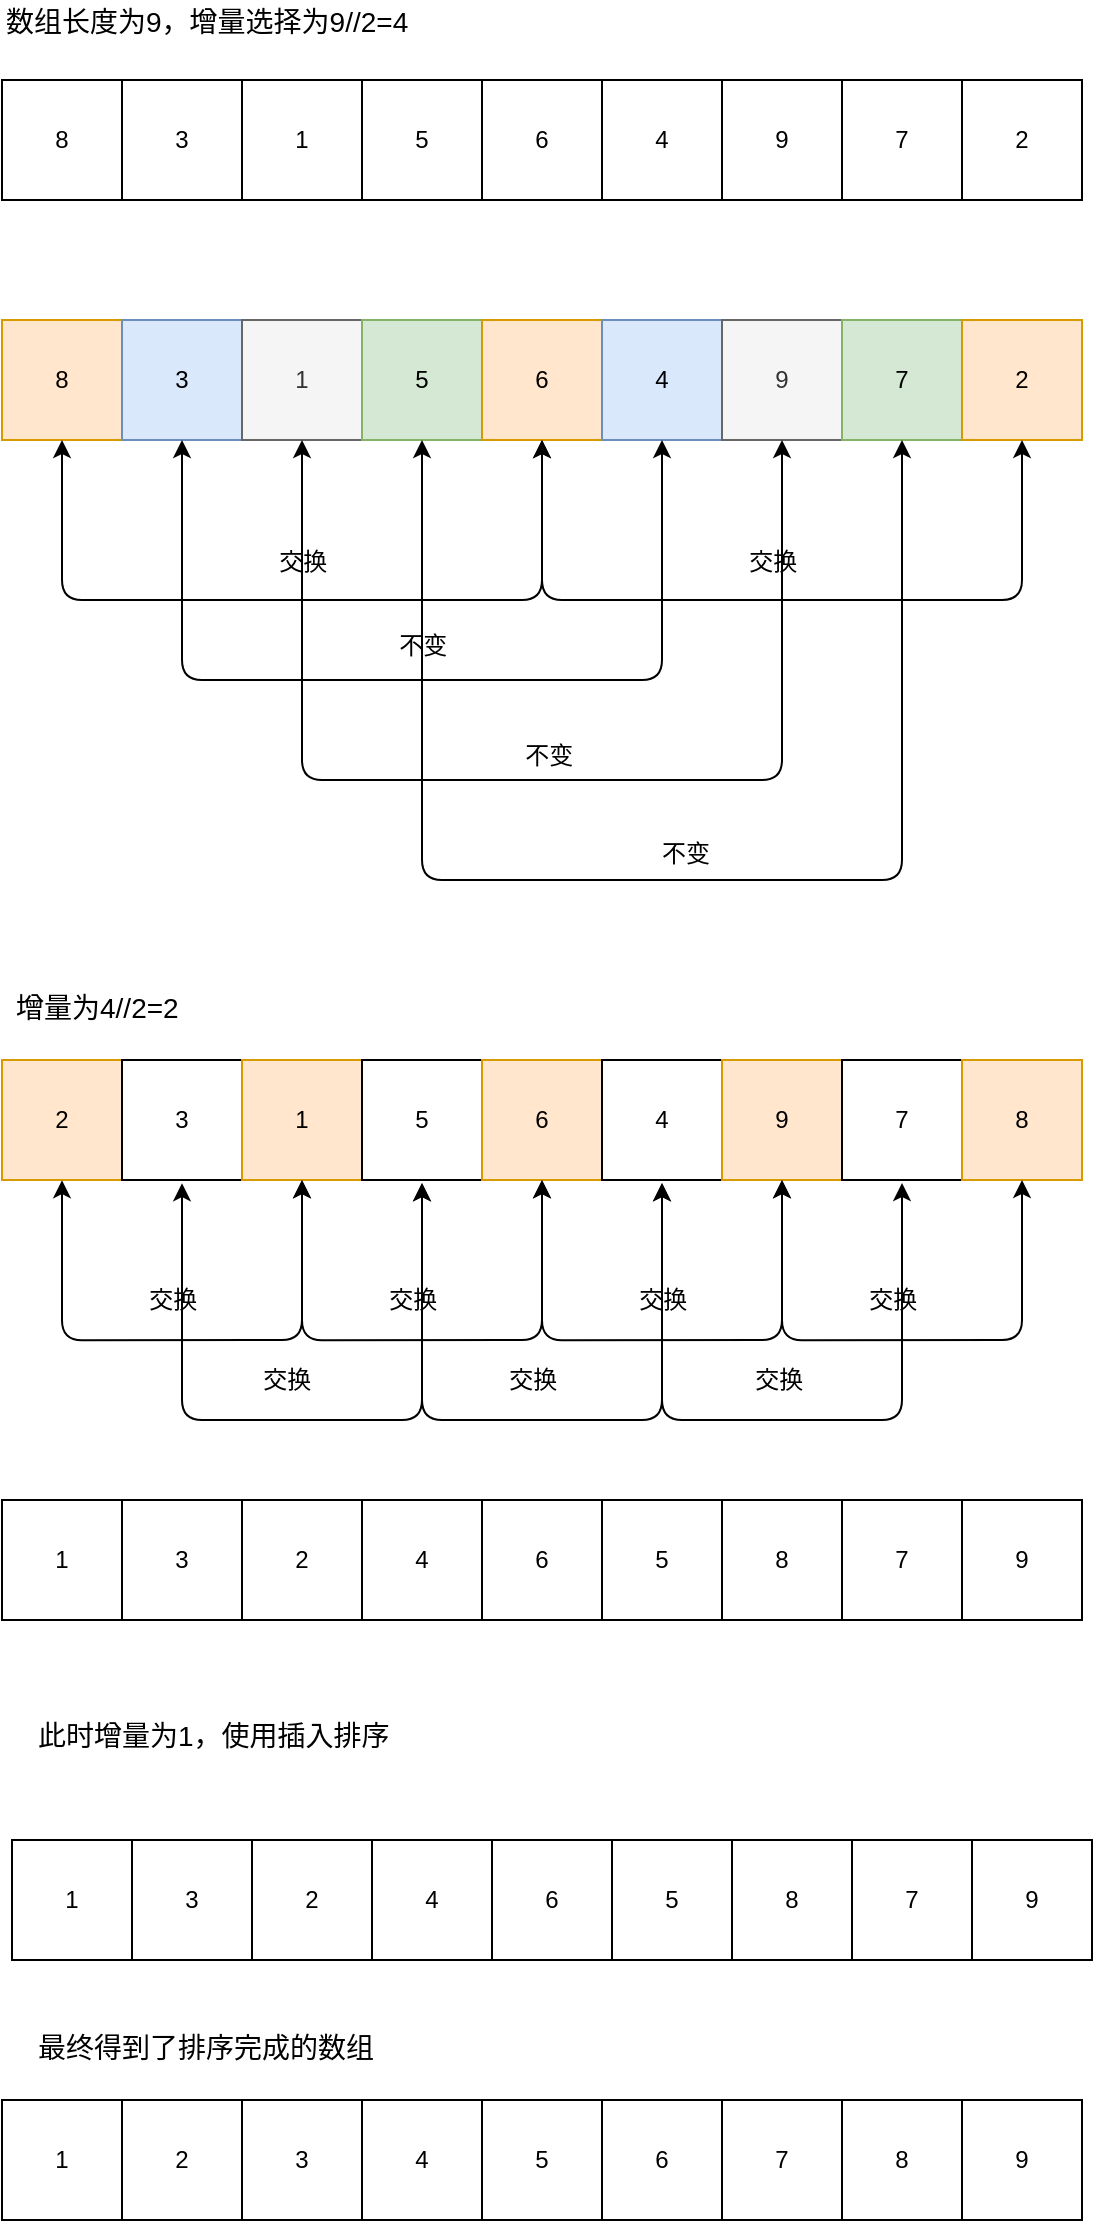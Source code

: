 <mxfile version="11.1.4" type="device"><diagram id="1LTkyoveBsSfEUPn49bz" name="第 1 页"><mxGraphModel dx="1028" dy="595" grid="1" gridSize="10" guides="1" tooltips="1" connect="1" arrows="1" fold="1" page="1" pageScale="1" pageWidth="827" pageHeight="1169" math="0" shadow="0"><root><mxCell id="0"/><mxCell id="1" parent="0"/><mxCell id="huNA_abD3WtsfqzyFJO5-1" value="8" style="rounded=0;whiteSpace=wrap;html=1;" parent="1" vertex="1"><mxGeometry x="110" y="70" width="60" height="60" as="geometry"/></mxCell><mxCell id="huNA_abD3WtsfqzyFJO5-2" value="3" style="rounded=0;whiteSpace=wrap;html=1;" parent="1" vertex="1"><mxGeometry x="170" y="70" width="60" height="60" as="geometry"/></mxCell><mxCell id="huNA_abD3WtsfqzyFJO5-3" value="1" style="rounded=0;whiteSpace=wrap;html=1;" parent="1" vertex="1"><mxGeometry x="230" y="70" width="60" height="60" as="geometry"/></mxCell><mxCell id="huNA_abD3WtsfqzyFJO5-4" value="5" style="rounded=0;whiteSpace=wrap;html=1;" parent="1" vertex="1"><mxGeometry x="290" y="70" width="60" height="60" as="geometry"/></mxCell><mxCell id="huNA_abD3WtsfqzyFJO5-5" value="6" style="rounded=0;whiteSpace=wrap;html=1;" parent="1" vertex="1"><mxGeometry x="350" y="70" width="60" height="60" as="geometry"/></mxCell><mxCell id="huNA_abD3WtsfqzyFJO5-6" value="4" style="rounded=0;whiteSpace=wrap;html=1;" parent="1" vertex="1"><mxGeometry x="410" y="70" width="60" height="60" as="geometry"/></mxCell><mxCell id="huNA_abD3WtsfqzyFJO5-7" value="9" style="rounded=0;whiteSpace=wrap;html=1;" parent="1" vertex="1"><mxGeometry x="470" y="70" width="60" height="60" as="geometry"/></mxCell><mxCell id="huNA_abD3WtsfqzyFJO5-8" value="7" style="rounded=0;whiteSpace=wrap;html=1;" parent="1" vertex="1"><mxGeometry x="530" y="70" width="60" height="60" as="geometry"/></mxCell><mxCell id="huNA_abD3WtsfqzyFJO5-9" value="2" style="rounded=0;whiteSpace=wrap;html=1;" parent="1" vertex="1"><mxGeometry x="590" y="70" width="60" height="60" as="geometry"/></mxCell><mxCell id="huNA_abD3WtsfqzyFJO5-10" value="&lt;font style=&quot;font-size: 14px&quot;&gt;数组长度为9，增量选择为9//2=4&lt;/font&gt;" style="text;html=1;resizable=0;points=[];autosize=1;align=left;verticalAlign=top;spacingTop=-4;" parent="1" vertex="1"><mxGeometry x="110" y="30" width="220" height="20" as="geometry"/></mxCell><mxCell id="huNA_abD3WtsfqzyFJO5-11" value="8" style="rounded=0;whiteSpace=wrap;html=1;fillColor=#ffe6cc;strokeColor=#d79b00;" parent="1" vertex="1"><mxGeometry x="110" y="190" width="60" height="60" as="geometry"/></mxCell><mxCell id="huNA_abD3WtsfqzyFJO5-12" value="3" style="rounded=0;whiteSpace=wrap;html=1;fillColor=#dae8fc;strokeColor=#6c8ebf;" parent="1" vertex="1"><mxGeometry x="170" y="190" width="60" height="60" as="geometry"/></mxCell><mxCell id="huNA_abD3WtsfqzyFJO5-13" value="1" style="rounded=0;whiteSpace=wrap;html=1;fillColor=#f5f5f5;strokeColor=#666666;fontColor=#333333;" parent="1" vertex="1"><mxGeometry x="230" y="190" width="60" height="60" as="geometry"/></mxCell><mxCell id="huNA_abD3WtsfqzyFJO5-14" value="5" style="rounded=0;whiteSpace=wrap;html=1;fillColor=#d5e8d4;strokeColor=#82b366;" parent="1" vertex="1"><mxGeometry x="290" y="190" width="60" height="60" as="geometry"/></mxCell><mxCell id="huNA_abD3WtsfqzyFJO5-15" value="6" style="rounded=0;whiteSpace=wrap;html=1;fillColor=#ffe6cc;strokeColor=#d79b00;" parent="1" vertex="1"><mxGeometry x="350" y="190" width="60" height="60" as="geometry"/></mxCell><mxCell id="huNA_abD3WtsfqzyFJO5-16" value="4" style="rounded=0;whiteSpace=wrap;html=1;fillColor=#dae8fc;strokeColor=#6c8ebf;" parent="1" vertex="1"><mxGeometry x="410" y="190" width="60" height="60" as="geometry"/></mxCell><mxCell id="huNA_abD3WtsfqzyFJO5-17" value="9" style="rounded=0;whiteSpace=wrap;html=1;fillColor=#f5f5f5;strokeColor=#666666;fontColor=#333333;" parent="1" vertex="1"><mxGeometry x="470" y="190" width="60" height="60" as="geometry"/></mxCell><mxCell id="huNA_abD3WtsfqzyFJO5-18" value="7" style="rounded=0;whiteSpace=wrap;html=1;fillColor=#d5e8d4;strokeColor=#82b366;" parent="1" vertex="1"><mxGeometry x="530" y="190" width="60" height="60" as="geometry"/></mxCell><mxCell id="huNA_abD3WtsfqzyFJO5-19" value="2" style="rounded=0;whiteSpace=wrap;html=1;fillColor=#ffe6cc;strokeColor=#d79b00;" parent="1" vertex="1"><mxGeometry x="590" y="190" width="60" height="60" as="geometry"/></mxCell><mxCell id="huNA_abD3WtsfqzyFJO5-22" value="" style="endArrow=classic;startArrow=classic;html=1;entryX=0.5;entryY=1;entryDx=0;entryDy=0;" parent="1" target="huNA_abD3WtsfqzyFJO5-15" edge="1"><mxGeometry width="50" height="50" relative="1" as="geometry"><mxPoint x="140" y="250" as="sourcePoint"/><mxPoint x="390" y="330" as="targetPoint"/><Array as="points"><mxPoint x="140" y="330"/><mxPoint x="380" y="330"/><mxPoint x="380" y="280"/></Array></mxGeometry></mxCell><mxCell id="huNA_abD3WtsfqzyFJO5-23" value="&amp;nbsp; 交换" style="text;html=1;resizable=0;points=[];autosize=1;align=left;verticalAlign=top;spacingTop=-4;" parent="1" vertex="1"><mxGeometry x="240" y="301" width="50" height="20" as="geometry"/></mxCell><mxCell id="huNA_abD3WtsfqzyFJO5-24" value="" style="endArrow=classic;startArrow=classic;html=1;entryX=0.5;entryY=1;entryDx=0;entryDy=0;" parent="1" edge="1"><mxGeometry width="50" height="50" relative="1" as="geometry"><mxPoint x="200" y="250" as="sourcePoint"/><mxPoint x="440" y="250" as="targetPoint"/><Array as="points"><mxPoint x="200" y="370"/><mxPoint x="320" y="370"/><mxPoint x="440" y="370"/><mxPoint x="440" y="280"/></Array></mxGeometry></mxCell><mxCell id="huNA_abD3WtsfqzyFJO5-25" value="&amp;nbsp; 不变" style="text;html=1;resizable=0;points=[];autosize=1;align=left;verticalAlign=top;spacingTop=-4;" parent="1" vertex="1"><mxGeometry x="300" y="343" width="50" height="20" as="geometry"/></mxCell><mxCell id="huNA_abD3WtsfqzyFJO5-26" value="" style="endArrow=classic;startArrow=classic;html=1;entryX=0.5;entryY=1;entryDx=0;entryDy=0;" parent="1" edge="1"><mxGeometry width="50" height="50" relative="1" as="geometry"><mxPoint x="260" y="250" as="sourcePoint"/><mxPoint x="500" y="250" as="targetPoint"/><Array as="points"><mxPoint x="260" y="420"/><mxPoint x="380" y="420"/><mxPoint x="500" y="420"/><mxPoint x="500" y="280"/></Array></mxGeometry></mxCell><mxCell id="huNA_abD3WtsfqzyFJO5-27" value="&amp;nbsp; 不变" style="text;html=1;resizable=0;points=[];autosize=1;align=left;verticalAlign=top;spacingTop=-4;" parent="1" vertex="1"><mxGeometry x="363" y="398" width="50" height="20" as="geometry"/></mxCell><mxCell id="huNA_abD3WtsfqzyFJO5-28" value="" style="endArrow=classic;startArrow=classic;html=1;entryX=0.5;entryY=1;entryDx=0;entryDy=0;" parent="1" edge="1"><mxGeometry width="50" height="50" relative="1" as="geometry"><mxPoint x="320" y="250" as="sourcePoint"/><mxPoint x="560" y="250" as="targetPoint"/><Array as="points"><mxPoint x="320" y="470"/><mxPoint x="440" y="470"/><mxPoint x="560" y="470"/><mxPoint x="560" y="280"/></Array></mxGeometry></mxCell><mxCell id="huNA_abD3WtsfqzyFJO5-29" value="不变" style="text;html=1;resizable=0;points=[];autosize=1;align=left;verticalAlign=top;spacingTop=-4;" parent="1" vertex="1"><mxGeometry x="438" y="447" width="40" height="20" as="geometry"/></mxCell><mxCell id="huNA_abD3WtsfqzyFJO5-31" value="2" style="rounded=0;whiteSpace=wrap;html=1;fillColor=#ffe6cc;strokeColor=#d79b00;" parent="1" vertex="1"><mxGeometry x="110" y="560" width="60" height="60" as="geometry"/></mxCell><mxCell id="huNA_abD3WtsfqzyFJO5-32" value="3" style="rounded=0;whiteSpace=wrap;html=1;" parent="1" vertex="1"><mxGeometry x="170" y="560" width="60" height="60" as="geometry"/></mxCell><mxCell id="huNA_abD3WtsfqzyFJO5-33" value="1" style="rounded=0;whiteSpace=wrap;html=1;fillColor=#ffe6cc;strokeColor=#d79b00;" parent="1" vertex="1"><mxGeometry x="230" y="560" width="60" height="60" as="geometry"/></mxCell><mxCell id="huNA_abD3WtsfqzyFJO5-34" value="5" style="rounded=0;whiteSpace=wrap;html=1;" parent="1" vertex="1"><mxGeometry x="290" y="560" width="60" height="60" as="geometry"/></mxCell><mxCell id="huNA_abD3WtsfqzyFJO5-35" value="6" style="rounded=0;whiteSpace=wrap;html=1;fillColor=#ffe6cc;strokeColor=#d79b00;" parent="1" vertex="1"><mxGeometry x="350" y="560" width="60" height="60" as="geometry"/></mxCell><mxCell id="huNA_abD3WtsfqzyFJO5-36" value="4" style="rounded=0;whiteSpace=wrap;html=1;" parent="1" vertex="1"><mxGeometry x="410" y="560" width="60" height="60" as="geometry"/></mxCell><mxCell id="huNA_abD3WtsfqzyFJO5-37" value="9" style="rounded=0;whiteSpace=wrap;html=1;fillColor=#ffe6cc;strokeColor=#d79b00;" parent="1" vertex="1"><mxGeometry x="470" y="560" width="60" height="60" as="geometry"/></mxCell><mxCell id="huNA_abD3WtsfqzyFJO5-38" value="7" style="rounded=0;whiteSpace=wrap;html=1;" parent="1" vertex="1"><mxGeometry x="530" y="560" width="60" height="60" as="geometry"/></mxCell><mxCell id="huNA_abD3WtsfqzyFJO5-39" value="8" style="rounded=0;whiteSpace=wrap;html=1;fillColor=#ffe6cc;strokeColor=#d79b00;" parent="1" vertex="1"><mxGeometry x="590" y="560" width="60" height="60" as="geometry"/></mxCell><mxCell id="huNA_abD3WtsfqzyFJO5-42" value="&lt;font style=&quot;font-size: 14px&quot;&gt;增量为4//2=2&lt;/font&gt;" style="text;html=1;resizable=0;points=[];autosize=1;align=left;verticalAlign=top;spacingTop=-4;" parent="1" vertex="1"><mxGeometry x="115" y="523" width="100" height="20" as="geometry"/></mxCell><mxCell id="huNA_abD3WtsfqzyFJO5-51" value="1" style="rounded=0;whiteSpace=wrap;html=1;" parent="1" vertex="1"><mxGeometry x="110" y="780" width="60" height="60" as="geometry"/></mxCell><mxCell id="huNA_abD3WtsfqzyFJO5-52" value="3" style="rounded=0;whiteSpace=wrap;html=1;" parent="1" vertex="1"><mxGeometry x="170" y="780" width="60" height="60" as="geometry"/></mxCell><mxCell id="huNA_abD3WtsfqzyFJO5-53" value="2" style="rounded=0;whiteSpace=wrap;html=1;" parent="1" vertex="1"><mxGeometry x="230" y="780" width="60" height="60" as="geometry"/></mxCell><mxCell id="huNA_abD3WtsfqzyFJO5-54" value="4" style="rounded=0;whiteSpace=wrap;html=1;" parent="1" vertex="1"><mxGeometry x="290" y="780" width="60" height="60" as="geometry"/></mxCell><mxCell id="huNA_abD3WtsfqzyFJO5-55" value="6" style="rounded=0;whiteSpace=wrap;html=1;" parent="1" vertex="1"><mxGeometry x="350" y="780" width="60" height="60" as="geometry"/></mxCell><mxCell id="huNA_abD3WtsfqzyFJO5-56" value="5" style="rounded=0;whiteSpace=wrap;html=1;" parent="1" vertex="1"><mxGeometry x="410" y="780" width="60" height="60" as="geometry"/></mxCell><mxCell id="huNA_abD3WtsfqzyFJO5-57" value="8" style="rounded=0;whiteSpace=wrap;html=1;" parent="1" vertex="1"><mxGeometry x="470" y="780" width="60" height="60" as="geometry"/></mxCell><mxCell id="huNA_abD3WtsfqzyFJO5-58" value="7" style="rounded=0;whiteSpace=wrap;html=1;" parent="1" vertex="1"><mxGeometry x="530" y="780" width="60" height="60" as="geometry"/></mxCell><mxCell id="huNA_abD3WtsfqzyFJO5-59" value="9" style="rounded=0;whiteSpace=wrap;html=1;" parent="1" vertex="1"><mxGeometry x="590" y="780" width="60" height="60" as="geometry"/></mxCell><mxCell id="huNA_abD3WtsfqzyFJO5-69" value="&lt;font style=&quot;font-size: 14px&quot;&gt;此时增量为1，使用插入排序&lt;/font&gt;" style="text;html=1;resizable=0;points=[];autosize=1;align=left;verticalAlign=top;spacingTop=-4;" parent="1" vertex="1"><mxGeometry x="126" y="887" width="190" height="20" as="geometry"/></mxCell><mxCell id="huNA_abD3WtsfqzyFJO5-70" value="1" style="rounded=0;whiteSpace=wrap;html=1;" parent="1" vertex="1"><mxGeometry x="110" y="1080" width="60" height="60" as="geometry"/></mxCell><mxCell id="huNA_abD3WtsfqzyFJO5-71" value="2" style="rounded=0;whiteSpace=wrap;html=1;" parent="1" vertex="1"><mxGeometry x="170" y="1080" width="60" height="60" as="geometry"/></mxCell><mxCell id="huNA_abD3WtsfqzyFJO5-72" value="3" style="rounded=0;whiteSpace=wrap;html=1;" parent="1" vertex="1"><mxGeometry x="230" y="1080" width="60" height="60" as="geometry"/></mxCell><mxCell id="huNA_abD3WtsfqzyFJO5-73" value="4" style="rounded=0;whiteSpace=wrap;html=1;" parent="1" vertex="1"><mxGeometry x="290" y="1080" width="60" height="60" as="geometry"/></mxCell><mxCell id="huNA_abD3WtsfqzyFJO5-74" value="5" style="rounded=0;whiteSpace=wrap;html=1;" parent="1" vertex="1"><mxGeometry x="350" y="1080" width="60" height="60" as="geometry"/></mxCell><mxCell id="huNA_abD3WtsfqzyFJO5-75" value="6" style="rounded=0;whiteSpace=wrap;html=1;" parent="1" vertex="1"><mxGeometry x="410" y="1080" width="60" height="60" as="geometry"/></mxCell><mxCell id="huNA_abD3WtsfqzyFJO5-76" value="7" style="rounded=0;whiteSpace=wrap;html=1;" parent="1" vertex="1"><mxGeometry x="470" y="1080" width="60" height="60" as="geometry"/></mxCell><mxCell id="huNA_abD3WtsfqzyFJO5-77" value="8" style="rounded=0;whiteSpace=wrap;html=1;" parent="1" vertex="1"><mxGeometry x="530" y="1080" width="60" height="60" as="geometry"/></mxCell><mxCell id="huNA_abD3WtsfqzyFJO5-78" value="9" style="rounded=0;whiteSpace=wrap;html=1;" parent="1" vertex="1"><mxGeometry x="590" y="1080" width="60" height="60" as="geometry"/></mxCell><mxCell id="huNA_abD3WtsfqzyFJO5-79" value="&lt;font style=&quot;font-size: 14px&quot;&gt;最终得到了排序完成的数组&lt;/font&gt;" style="text;html=1;resizable=0;points=[];autosize=1;align=left;verticalAlign=top;spacingTop=-4;" parent="1" vertex="1"><mxGeometry x="126" y="1043" width="180" height="20" as="geometry"/></mxCell><mxCell id="T6BjQvrOPAVA3Yjyp849-1" value="" style="endArrow=classic;startArrow=classic;html=1;exitX=0.5;exitY=1;exitDx=0;exitDy=0;entryX=0.5;entryY=1;entryDx=0;entryDy=0;" edge="1" parent="1" source="huNA_abD3WtsfqzyFJO5-15" target="huNA_abD3WtsfqzyFJO5-19"><mxGeometry width="50" height="50" relative="1" as="geometry"><mxPoint x="600" y="380" as="sourcePoint"/><mxPoint x="650" y="330" as="targetPoint"/><Array as="points"><mxPoint x="380" y="330"/><mxPoint x="470" y="330"/><mxPoint x="620" y="330"/></Array></mxGeometry></mxCell><mxCell id="T6BjQvrOPAVA3Yjyp849-2" value="&amp;nbsp; 交换" style="text;html=1;resizable=0;points=[];autosize=1;align=left;verticalAlign=top;spacingTop=-4;" vertex="1" parent="1"><mxGeometry x="475" y="301" width="50" height="20" as="geometry"/></mxCell><mxCell id="T6BjQvrOPAVA3Yjyp849-3" value="" style="endArrow=classic;startArrow=classic;html=1;entryX=0.5;entryY=1;entryDx=0;entryDy=0;" edge="1" parent="1" target="huNA_abD3WtsfqzyFJO5-33"><mxGeometry width="50" height="50" relative="1" as="geometry"><mxPoint x="140" y="620.1" as="sourcePoint"/><mxPoint x="380" y="620.1" as="targetPoint"/><Array as="points"><mxPoint x="140" y="700.1"/><mxPoint x="260" y="700"/><mxPoint x="260" y="650"/></Array></mxGeometry></mxCell><mxCell id="T6BjQvrOPAVA3Yjyp849-4" value="" style="endArrow=classic;startArrow=classic;html=1;entryX=0.5;entryY=1;entryDx=0;entryDy=0;" edge="1" parent="1"><mxGeometry width="50" height="50" relative="1" as="geometry"><mxPoint x="260" y="620.1" as="sourcePoint"/><mxPoint x="380" y="620" as="targetPoint"/><Array as="points"><mxPoint x="260" y="700.1"/><mxPoint x="380" y="700"/><mxPoint x="380" y="650"/></Array></mxGeometry></mxCell><mxCell id="T6BjQvrOPAVA3Yjyp849-5" value="" style="endArrow=classic;startArrow=classic;html=1;entryX=0.5;entryY=1;entryDx=0;entryDy=0;" edge="1" parent="1"><mxGeometry width="50" height="50" relative="1" as="geometry"><mxPoint x="500" y="620.1" as="sourcePoint"/><mxPoint x="620" y="620" as="targetPoint"/><Array as="points"><mxPoint x="500" y="700.1"/><mxPoint x="620" y="700"/><mxPoint x="620" y="650"/></Array></mxGeometry></mxCell><mxCell id="T6BjQvrOPAVA3Yjyp849-6" value="" style="endArrow=classic;startArrow=classic;html=1;entryX=0.5;entryY=1;entryDx=0;entryDy=0;" edge="1" parent="1"><mxGeometry width="50" height="50" relative="1" as="geometry"><mxPoint x="380" y="620.1" as="sourcePoint"/><mxPoint x="500" y="620" as="targetPoint"/><Array as="points"><mxPoint x="380" y="700.1"/><mxPoint x="500" y="700"/><mxPoint x="500" y="650"/></Array></mxGeometry></mxCell><mxCell id="T6BjQvrOPAVA3Yjyp849-11" value="&amp;nbsp; 交换" style="text;html=1;resizable=0;points=[];autosize=1;align=left;verticalAlign=top;spacingTop=-4;" vertex="1" parent="1"><mxGeometry x="420" y="670" width="50" height="20" as="geometry"/></mxCell><mxCell id="T6BjQvrOPAVA3Yjyp849-12" value="&amp;nbsp; 交换" style="text;html=1;resizable=0;points=[];autosize=1;align=left;verticalAlign=top;spacingTop=-4;" vertex="1" parent="1"><mxGeometry x="535" y="670" width="50" height="20" as="geometry"/></mxCell><mxCell id="T6BjQvrOPAVA3Yjyp849-13" value="&amp;nbsp; 交换" style="text;html=1;resizable=0;points=[];autosize=1;align=left;verticalAlign=top;spacingTop=-4;" vertex="1" parent="1"><mxGeometry x="295" y="670" width="50" height="20" as="geometry"/></mxCell><mxCell id="T6BjQvrOPAVA3Yjyp849-14" value="&amp;nbsp; 交换" style="text;html=1;resizable=0;points=[];autosize=1;align=left;verticalAlign=top;spacingTop=-4;" vertex="1" parent="1"><mxGeometry x="175" y="670" width="50" height="20" as="geometry"/></mxCell><mxCell id="T6BjQvrOPAVA3Yjyp849-15" value="" style="endArrow=classic;startArrow=classic;html=1;entryX=0.5;entryY=1;entryDx=0;entryDy=0;" edge="1" parent="1"><mxGeometry width="50" height="50" relative="1" as="geometry"><mxPoint x="200" y="621.6" as="sourcePoint"/><mxPoint x="320" y="621.5" as="targetPoint"/><Array as="points"><mxPoint x="200" y="740"/><mxPoint x="260" y="740"/><mxPoint x="320" y="740"/><mxPoint x="320" y="651.5"/></Array></mxGeometry></mxCell><mxCell id="T6BjQvrOPAVA3Yjyp849-16" value="" style="endArrow=classic;startArrow=classic;html=1;entryX=0.5;entryY=1;entryDx=0;entryDy=0;" edge="1" parent="1"><mxGeometry width="50" height="50" relative="1" as="geometry"><mxPoint x="320" y="621.6" as="sourcePoint"/><mxPoint x="440" y="621.5" as="targetPoint"/><Array as="points"><mxPoint x="320" y="740"/><mxPoint x="380" y="740"/><mxPoint x="440" y="740"/><mxPoint x="440" y="651.5"/></Array></mxGeometry></mxCell><mxCell id="T6BjQvrOPAVA3Yjyp849-18" value="" style="endArrow=classic;startArrow=classic;html=1;entryX=0.5;entryY=1;entryDx=0;entryDy=0;" edge="1" parent="1"><mxGeometry width="50" height="50" relative="1" as="geometry"><mxPoint x="440" y="621.6" as="sourcePoint"/><mxPoint x="560" y="621.5" as="targetPoint"/><Array as="points"><mxPoint x="440" y="740"/><mxPoint x="560" y="740"/><mxPoint x="560" y="651.5"/></Array></mxGeometry></mxCell><mxCell id="T6BjQvrOPAVA3Yjyp849-19" value="&amp;nbsp; 交换" style="text;html=1;resizable=0;points=[];autosize=1;align=left;verticalAlign=top;spacingTop=-4;" vertex="1" parent="1"><mxGeometry x="478" y="710" width="50" height="20" as="geometry"/></mxCell><mxCell id="T6BjQvrOPAVA3Yjyp849-21" value="&amp;nbsp; 交换" style="text;html=1;resizable=0;points=[];autosize=1;align=left;verticalAlign=top;spacingTop=-4;" vertex="1" parent="1"><mxGeometry x="355" y="710" width="50" height="20" as="geometry"/></mxCell><mxCell id="T6BjQvrOPAVA3Yjyp849-22" value="&amp;nbsp; 交换" style="text;html=1;resizable=0;points=[];autosize=1;align=left;verticalAlign=top;spacingTop=-4;" vertex="1" parent="1"><mxGeometry x="232" y="710" width="50" height="20" as="geometry"/></mxCell><mxCell id="T6BjQvrOPAVA3Yjyp849-24" value="1" style="rounded=0;whiteSpace=wrap;html=1;" vertex="1" parent="1"><mxGeometry x="115" y="950" width="60" height="60" as="geometry"/></mxCell><mxCell id="T6BjQvrOPAVA3Yjyp849-25" value="3" style="rounded=0;whiteSpace=wrap;html=1;" vertex="1" parent="1"><mxGeometry x="175" y="950" width="60" height="60" as="geometry"/></mxCell><mxCell id="T6BjQvrOPAVA3Yjyp849-26" value="2" style="rounded=0;whiteSpace=wrap;html=1;" vertex="1" parent="1"><mxGeometry x="235" y="950" width="60" height="60" as="geometry"/></mxCell><mxCell id="T6BjQvrOPAVA3Yjyp849-27" value="4" style="rounded=0;whiteSpace=wrap;html=1;" vertex="1" parent="1"><mxGeometry x="295" y="950" width="60" height="60" as="geometry"/></mxCell><mxCell id="T6BjQvrOPAVA3Yjyp849-28" value="6" style="rounded=0;whiteSpace=wrap;html=1;" vertex="1" parent="1"><mxGeometry x="355" y="950" width="60" height="60" as="geometry"/></mxCell><mxCell id="T6BjQvrOPAVA3Yjyp849-29" value="5" style="rounded=0;whiteSpace=wrap;html=1;" vertex="1" parent="1"><mxGeometry x="415" y="950" width="60" height="60" as="geometry"/></mxCell><mxCell id="T6BjQvrOPAVA3Yjyp849-30" value="8" style="rounded=0;whiteSpace=wrap;html=1;" vertex="1" parent="1"><mxGeometry x="475" y="950" width="60" height="60" as="geometry"/></mxCell><mxCell id="T6BjQvrOPAVA3Yjyp849-31" value="7" style="rounded=0;whiteSpace=wrap;html=1;" vertex="1" parent="1"><mxGeometry x="535" y="950" width="60" height="60" as="geometry"/></mxCell><mxCell id="T6BjQvrOPAVA3Yjyp849-32" value="9" style="rounded=0;whiteSpace=wrap;html=1;" vertex="1" parent="1"><mxGeometry x="595" y="950" width="60" height="60" as="geometry"/></mxCell></root></mxGraphModel></diagram></mxfile>